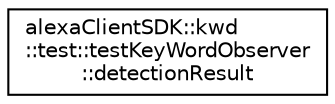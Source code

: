 digraph "Graphical Class Hierarchy"
{
  edge [fontname="Helvetica",fontsize="10",labelfontname="Helvetica",labelfontsize="10"];
  node [fontname="Helvetica",fontsize="10",shape=record];
  rankdir="LR";
  Node0 [label="alexaClientSDK::kwd\l::test::testKeyWordObserver\l::detectionResult",height=0.2,width=0.4,color="black", fillcolor="white", style="filled",URL="$structalexa_client_s_d_k_1_1kwd_1_1test_1_1test_key_word_observer_1_1detection_result.html",tooltip="A struct used for bookkeeping of keyword detections. "];
}
